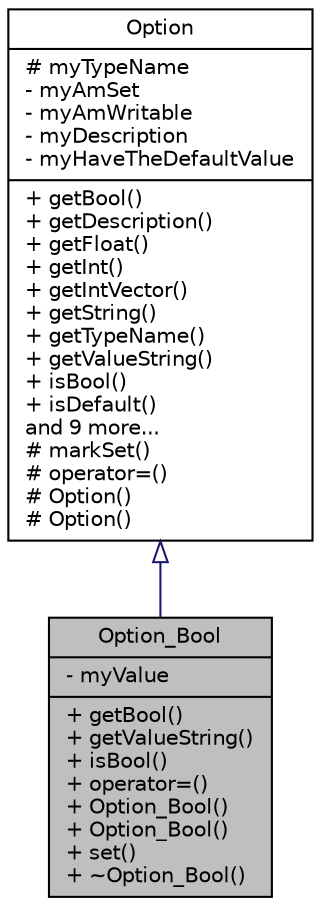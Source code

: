 digraph "Option_Bool"
{
  edge [fontname="Helvetica",fontsize="10",labelfontname="Helvetica",labelfontsize="10"];
  node [fontname="Helvetica",fontsize="10",shape=record];
  Node2 [label="{Option_Bool\n|- myValue\l|+ getBool()\l+ getValueString()\l+ isBool()\l+ operator=()\l+ Option_Bool()\l+ Option_Bool()\l+ set()\l+ ~Option_Bool()\l}",height=0.2,width=0.4,color="black", fillcolor="grey75", style="filled", fontcolor="black"];
  Node3 -> Node2 [dir="back",color="midnightblue",fontsize="10",style="solid",arrowtail="onormal",fontname="Helvetica"];
  Node3 [label="{Option\n|# myTypeName\l- myAmSet\l- myAmWritable\l- myDescription\l- myHaveTheDefaultValue\l|+ getBool()\l+ getDescription()\l+ getFloat()\l+ getInt()\l+ getIntVector()\l+ getString()\l+ getTypeName()\l+ getValueString()\l+ isBool()\l+ isDefault()\land 9 more...\l# markSet()\l# operator=()\l# Option()\l# Option()\l}",height=0.2,width=0.4,color="black", fillcolor="white", style="filled",URL="$d4/d33/class_option.html",tooltip="A class representing a single program option. "];
}

